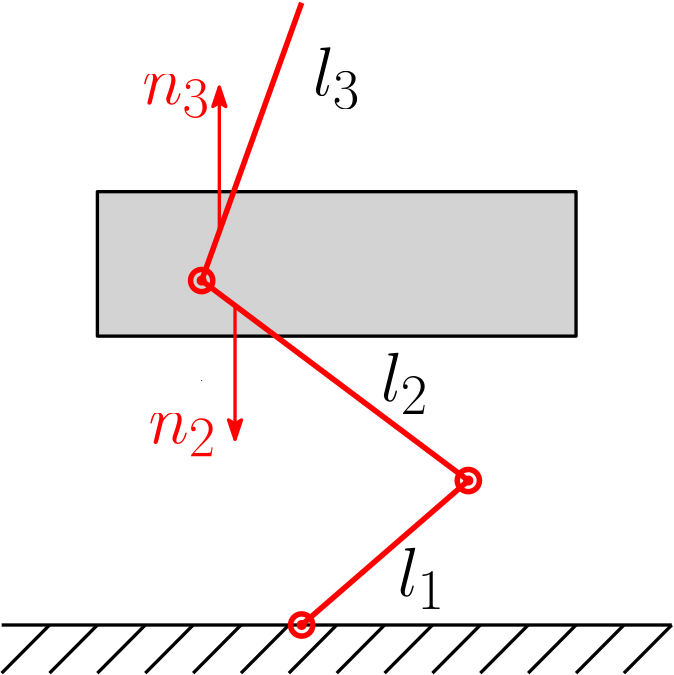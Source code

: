 <?xml version="1.0"?>
<!DOCTYPE ipe SYSTEM "ipe.dtd">
<ipe version="70005" creator="Ipe 7.1.4">
<info created="D:20130826114402" modified="D:20140214013044"/>
<ipestyle name="basic">
<symbol name="arrow/arc(spx)">
<path stroke="sym-stroke" fill="sym-stroke" pen="sym-pen">
0 0 m
-1 0.333 l
-1 -0.333 l
h
</path>
</symbol>
<symbol name="arrow/farc(spx)">
<path stroke="sym-stroke" fill="white" pen="sym-pen">
0 0 m
-1 0.333 l
-1 -0.333 l
h
</path>
</symbol>
<symbol name="mark/circle(sx)" transformations="translations">
<path fill="sym-stroke">
0.6 0 0 0.6 0 0 e
0.4 0 0 0.4 0 0 e
</path>
</symbol>
<symbol name="mark/disk(sx)" transformations="translations">
<path fill="sym-stroke">
0.6 0 0 0.6 0 0 e
</path>
</symbol>
<symbol name="mark/fdisk(sfx)" transformations="translations">
<group>
<path fill="sym-fill">
0.5 0 0 0.5 0 0 e
</path>
<path fill="sym-stroke" fillrule="eofill">
0.6 0 0 0.6 0 0 e
0.4 0 0 0.4 0 0 e
</path>
</group>
</symbol>
<symbol name="mark/box(sx)" transformations="translations">
<path fill="sym-stroke" fillrule="eofill">
-0.6 -0.6 m
0.6 -0.6 l
0.6 0.6 l
-0.6 0.6 l
h
-0.4 -0.4 m
0.4 -0.4 l
0.4 0.4 l
-0.4 0.4 l
h
</path>
</symbol>
<symbol name="mark/square(sx)" transformations="translations">
<path fill="sym-stroke">
-0.6 -0.6 m
0.6 -0.6 l
0.6 0.6 l
-0.6 0.6 l
h
</path>
</symbol>
<symbol name="mark/fsquare(sfx)" transformations="translations">
<group>
<path fill="sym-fill">
-0.5 -0.5 m
0.5 -0.5 l
0.5 0.5 l
-0.5 0.5 l
h
</path>
<path fill="sym-stroke" fillrule="eofill">
-0.6 -0.6 m
0.6 -0.6 l
0.6 0.6 l
-0.6 0.6 l
h
-0.4 -0.4 m
0.4 -0.4 l
0.4 0.4 l
-0.4 0.4 l
h
</path>
</group>
</symbol>
<symbol name="mark/cross(sx)" transformations="translations">
<group>
<path fill="sym-stroke">
-0.43 -0.57 m
0.57 0.43 l
0.43 0.57 l
-0.57 -0.43 l
h
</path>
<path fill="sym-stroke">
-0.43 0.57 m
0.57 -0.43 l
0.43 -0.57 l
-0.57 0.43 l
h
</path>
</group>
</symbol>
<symbol name="arrow/fnormal(spx)">
<path stroke="sym-stroke" fill="white" pen="sym-pen">
0 0 m
-1 0.333 l
-1 -0.333 l
h
</path>
</symbol>
<symbol name="arrow/pointed(spx)">
<path stroke="sym-stroke" fill="sym-stroke" pen="sym-pen">
0 0 m
-1 0.333 l
-0.8 0 l
-1 -0.333 l
h
</path>
</symbol>
<symbol name="arrow/fpointed(spx)">
<path stroke="sym-stroke" fill="white" pen="sym-pen">
0 0 m
-1 0.333 l
-0.8 0 l
-1 -0.333 l
h
</path>
</symbol>
<symbol name="arrow/linear(spx)">
<path stroke="sym-stroke" pen="sym-pen">
-1 0.333 m
0 0 l
-1 -0.333 l
</path>
</symbol>
<symbol name="arrow/fdouble(spx)">
<path stroke="sym-stroke" fill="white" pen="sym-pen">
0 0 m
-1 0.333 l
-1 -0.333 l
h
-1 0 m
-2 0.333 l
-2 -0.333 l
h
</path>
</symbol>
<symbol name="arrow/double(spx)">
<path stroke="sym-stroke" fill="sym-stroke" pen="sym-pen">
0 0 m
-1 0.333 l
-1 -0.333 l
h
-1 0 m
-2 0.333 l
-2 -0.333 l
h
</path>
</symbol>
<pen name="heavier" value="0.8"/>
<pen name="fat" value="1.2"/>
<pen name="ultrafat" value="2"/>
<symbolsize name="large" value="5"/>
<symbolsize name="small" value="2"/>
<symbolsize name="tiny" value="1.1"/>
<arrowsize name="large" value="10"/>
<arrowsize name="small" value="5"/>
<arrowsize name="tiny" value="3"/>
<color name="red" value="1 0 0"/>
<color name="green" value="0 1 0"/>
<color name="blue" value="0 0 1"/>
<color name="yellow" value="1 1 0"/>
<color name="orange" value="1 0.647 0"/>
<color name="gold" value="1 0.843 0"/>
<color name="purple" value="0.627 0.125 0.941"/>
<color name="gray" value="0.745"/>
<color name="brown" value="0.647 0.165 0.165"/>
<color name="navy" value="0 0 0.502"/>
<color name="pink" value="1 0.753 0.796"/>
<color name="seagreen" value="0.18 0.545 0.341"/>
<color name="turquoise" value="0.251 0.878 0.816"/>
<color name="violet" value="0.933 0.51 0.933"/>
<color name="darkblue" value="0 0 0.545"/>
<color name="darkcyan" value="0 0.545 0.545"/>
<color name="darkgray" value="0.663"/>
<color name="darkgreen" value="0 0.392 0"/>
<color name="darkmagenta" value="0.545 0 0.545"/>
<color name="darkorange" value="1 0.549 0"/>
<color name="darkred" value="0.545 0 0"/>
<color name="lightblue" value="0.678 0.847 0.902"/>
<color name="lightcyan" value="0.878 1 1"/>
<color name="lightgray" value="0.827"/>
<color name="lightgreen" value="0.565 0.933 0.565"/>
<color name="lightyellow" value="1 1 0.878"/>
<dashstyle name="dashed" value="[4] 0"/>
<dashstyle name="dotted" value="[1 3] 0"/>
<dashstyle name="dash dotted" value="[4 2 1 2] 0"/>
<dashstyle name="dash dot dotted" value="[4 2 1 2 1 2] 0"/>
<textsize name="large" value="\large"/>
<textsize name="small" value="\small"/>
<textsize name="tiny" value="\tiny"/>
<textsize name="Large" value="\Large"/>
<textsize name="LARGE" value="\LARGE"/>
<textsize name="huge" value="\huge"/>
<textsize name="Huge" value="\Huge"/>
<textsize name="footnote" value="\footnotesize"/>
<textstyle name="center" begin="\begin{center}" end="\end{center}"/>
<textstyle name="itemize" begin="\begin{itemize}" end="\end{itemize}"/>
<textstyle name="item" begin="\begin{itemize}\item{}" end="\end{itemize}"/>
<gridsize name="4 pts" value="4"/>
<gridsize name="8 pts (~3 mm)" value="8"/>
<gridsize name="16 pts (~6 mm)" value="16"/>
<gridsize name="32 pts (~12 mm)" value="32"/>
<gridsize name="10 pts (~3.5 mm)" value="10"/>
<gridsize name="20 pts (~7 mm)" value="20"/>
<gridsize name="14 pts (~5 mm)" value="14"/>
<gridsize name="28 pts (~10 mm)" value="28"/>
<gridsize name="56 pts (~20 mm)" value="56"/>
<anglesize name="90 deg" value="90"/>
<anglesize name="60 deg" value="60"/>
<anglesize name="45 deg" value="45"/>
<anglesize name="30 deg" value="30"/>
<anglesize name="22.5 deg" value="22.5"/>
<tiling name="falling" angle="-60" step="4" width="1"/>
<tiling name="rising" angle="30" step="4" width="1"/>
</ipestyle>
<page>
<layer name="alpha"/>
<view layers="alpha" active="alpha"/>
<path layer="alpha" matrix="0.942308 0 0 2.16667 71.3846 -784" stroke="black" pen="fat">
128 576 m
384 576 l
</path>
<path matrix="2.15385 0 0 2.16667 -221.538 -784" stroke="black" pen="fat">
200 576 m
192 568 l
</path>
<path matrix="2.15385 0 0 2.16667 -221.538 -784" stroke="black" pen="fat">
208 576 m
200 568 l
</path>
<path matrix="2.15385 0 0 2.16667 -221.538 -784" stroke="black" pen="fat">
216 576 m
208 568 l
</path>
<path matrix="2.15385 0 0 2.16667 -221.538 -784" stroke="black" pen="fat">
224 576 m
216 568 l
</path>
<path matrix="2.15385 0 0 2.16667 -221.538 -784" stroke="black" pen="fat">
232 576 m
224 568 l
</path>
<path matrix="2.15385 0 0 2.16667 -221.538 -784" stroke="black" pen="fat">
240 576 m
232 568 l
</path>
<path matrix="2.15385 0 0 2.16667 -221.538 -784" stroke="black" pen="fat">
248 576 m
240 568 l
</path>
<path matrix="2.15385 0 0 2.16667 -221.538 -784" stroke="black" pen="fat">
256 576 m
248 568 l
</path>
<path matrix="2.15385 0 0 2.16667 -221.538 -784" stroke="black" pen="fat">
264 576 m
256 568 l
</path>
<path matrix="2.15385 0 0 2.16667 -221.538 -784" stroke="black" pen="fat">
272 576 m
264 568 l
</path>
<path matrix="2.15385 0 0 2.16667 -221.538 -784" stroke="black" pen="fat">
280 576 m
272 568 l
</path>
<path matrix="2.15385 0 0 2.16667 -221.538 -784" stroke="black" pen="fat">
288 576 m
280 568 l
280 568 l
</path>
<path matrix="2.15385 0 0 2.16667 -221.538 -784" stroke="black" pen="fat">
296 576 m
288 568 l
</path>
<path matrix="2.15385 0 0 2.16667 -221.538 -784" stroke="black" pen="fat">
304 576 m
296 568 l
</path>
<path matrix="2.15385 0 0 3.25 -221.538 -1460" stroke="black" fill="lightgray" pen="fat">
208 640 m
208 624 l
288 624 l
288 640 l
h
</path>
<text matrix="2.15385 0 0 2.16667 -221.538 -784" transformations="translations" pos="244 664" stroke="black" type="label" width="17.204" height="17.215" depth="4.78" valign="baseline" size="Huge">$l_3$</text>
<text matrix="2.15385 0 0 2.16667 -179.835 -772.627" transformations="translations" pos="236 608" stroke="black" type="label" width="17.204" height="17.215" depth="4.78" valign="baseline" size="Huge">$l_2$</text>
<text matrix="2.15385 0 0 2.16667 -242.768 -790.824" transformations="translations" pos="268 584" stroke="black" type="label" width="17.204" height="17.215" depth="4.78" valign="baseline" size="Huge">$l_1$</text>
<use name="mark/disk(sx)" pos="300 464" size="normal" stroke="red"/>
<path stroke="red" pen="ultrafat">
300 464 m
360 516 l
</path>
<path stroke="red" pen="ultrafat">
360 516 m
264 588 l
264 588 l
</path>
<path stroke="red" pen="ultrafat">
264 588 m
300 688 l
</path>
<use name="mark/disk(sx)" pos="360 516" size="normal" stroke="red"/>
<use name="mark/disk(sx)" pos="264 588" size="normal" stroke="red"/>
<path stroke="red" pen="ultrafat">
4 0 0 4 360 516 e
</path>
<path stroke="red" pen="ultrafat">
4 0 0 4 300 464 e
</path>
<path stroke="red" pen="ultrafat">
4 0 0 4 264 588 e
</path>
<path matrix="1 0 0 1 6.35731 17.6592" stroke="red" pen="fat" arrow="pointed/normal">
264 588 m
264 640 l
</path>
<path matrix="1 0 0 1 12.0083 -9.18278" stroke="red" pen="fat" arrow="pointed/normal">
264 588 m
264 540 l
</path>
<path stroke="black" cap="1">
264 552 m
264 552 l
</path>
<text matrix="2.15385 0 0 2.16667 -282.955 -787.033" transformations="translations" pos="244 664" stroke="red" type="label" width="24.462" height="10.674" depth="4.78" valign="baseline" size="Huge">$n_3$</text>
<text matrix="2.15385 0 0 2.16667 -280.68 -909.108" transformations="translations" pos="244 664" stroke="red" type="label" width="24.462" height="10.674" depth="4.78" valign="baseline" size="Huge">$n_2$</text>
</page>
</ipe>
